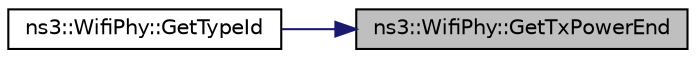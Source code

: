 digraph "ns3::WifiPhy::GetTxPowerEnd"
{
 // LATEX_PDF_SIZE
  edge [fontname="Helvetica",fontsize="10",labelfontname="Helvetica",labelfontsize="10"];
  node [fontname="Helvetica",fontsize="10",shape=record];
  rankdir="RL";
  Node1 [label="ns3::WifiPhy::GetTxPowerEnd",height=0.2,width=0.4,color="black", fillcolor="grey75", style="filled", fontcolor="black",tooltip="Return the maximum available transmission power level (dBm)."];
  Node1 -> Node2 [dir="back",color="midnightblue",fontsize="10",style="solid",fontname="Helvetica"];
  Node2 [label="ns3::WifiPhy::GetTypeId",height=0.2,width=0.4,color="black", fillcolor="white", style="filled",URL="$classns3_1_1_wifi_phy.html#a6ac379a25b68f6a8d72da740b58e0271",tooltip="Get the type ID."];
}
